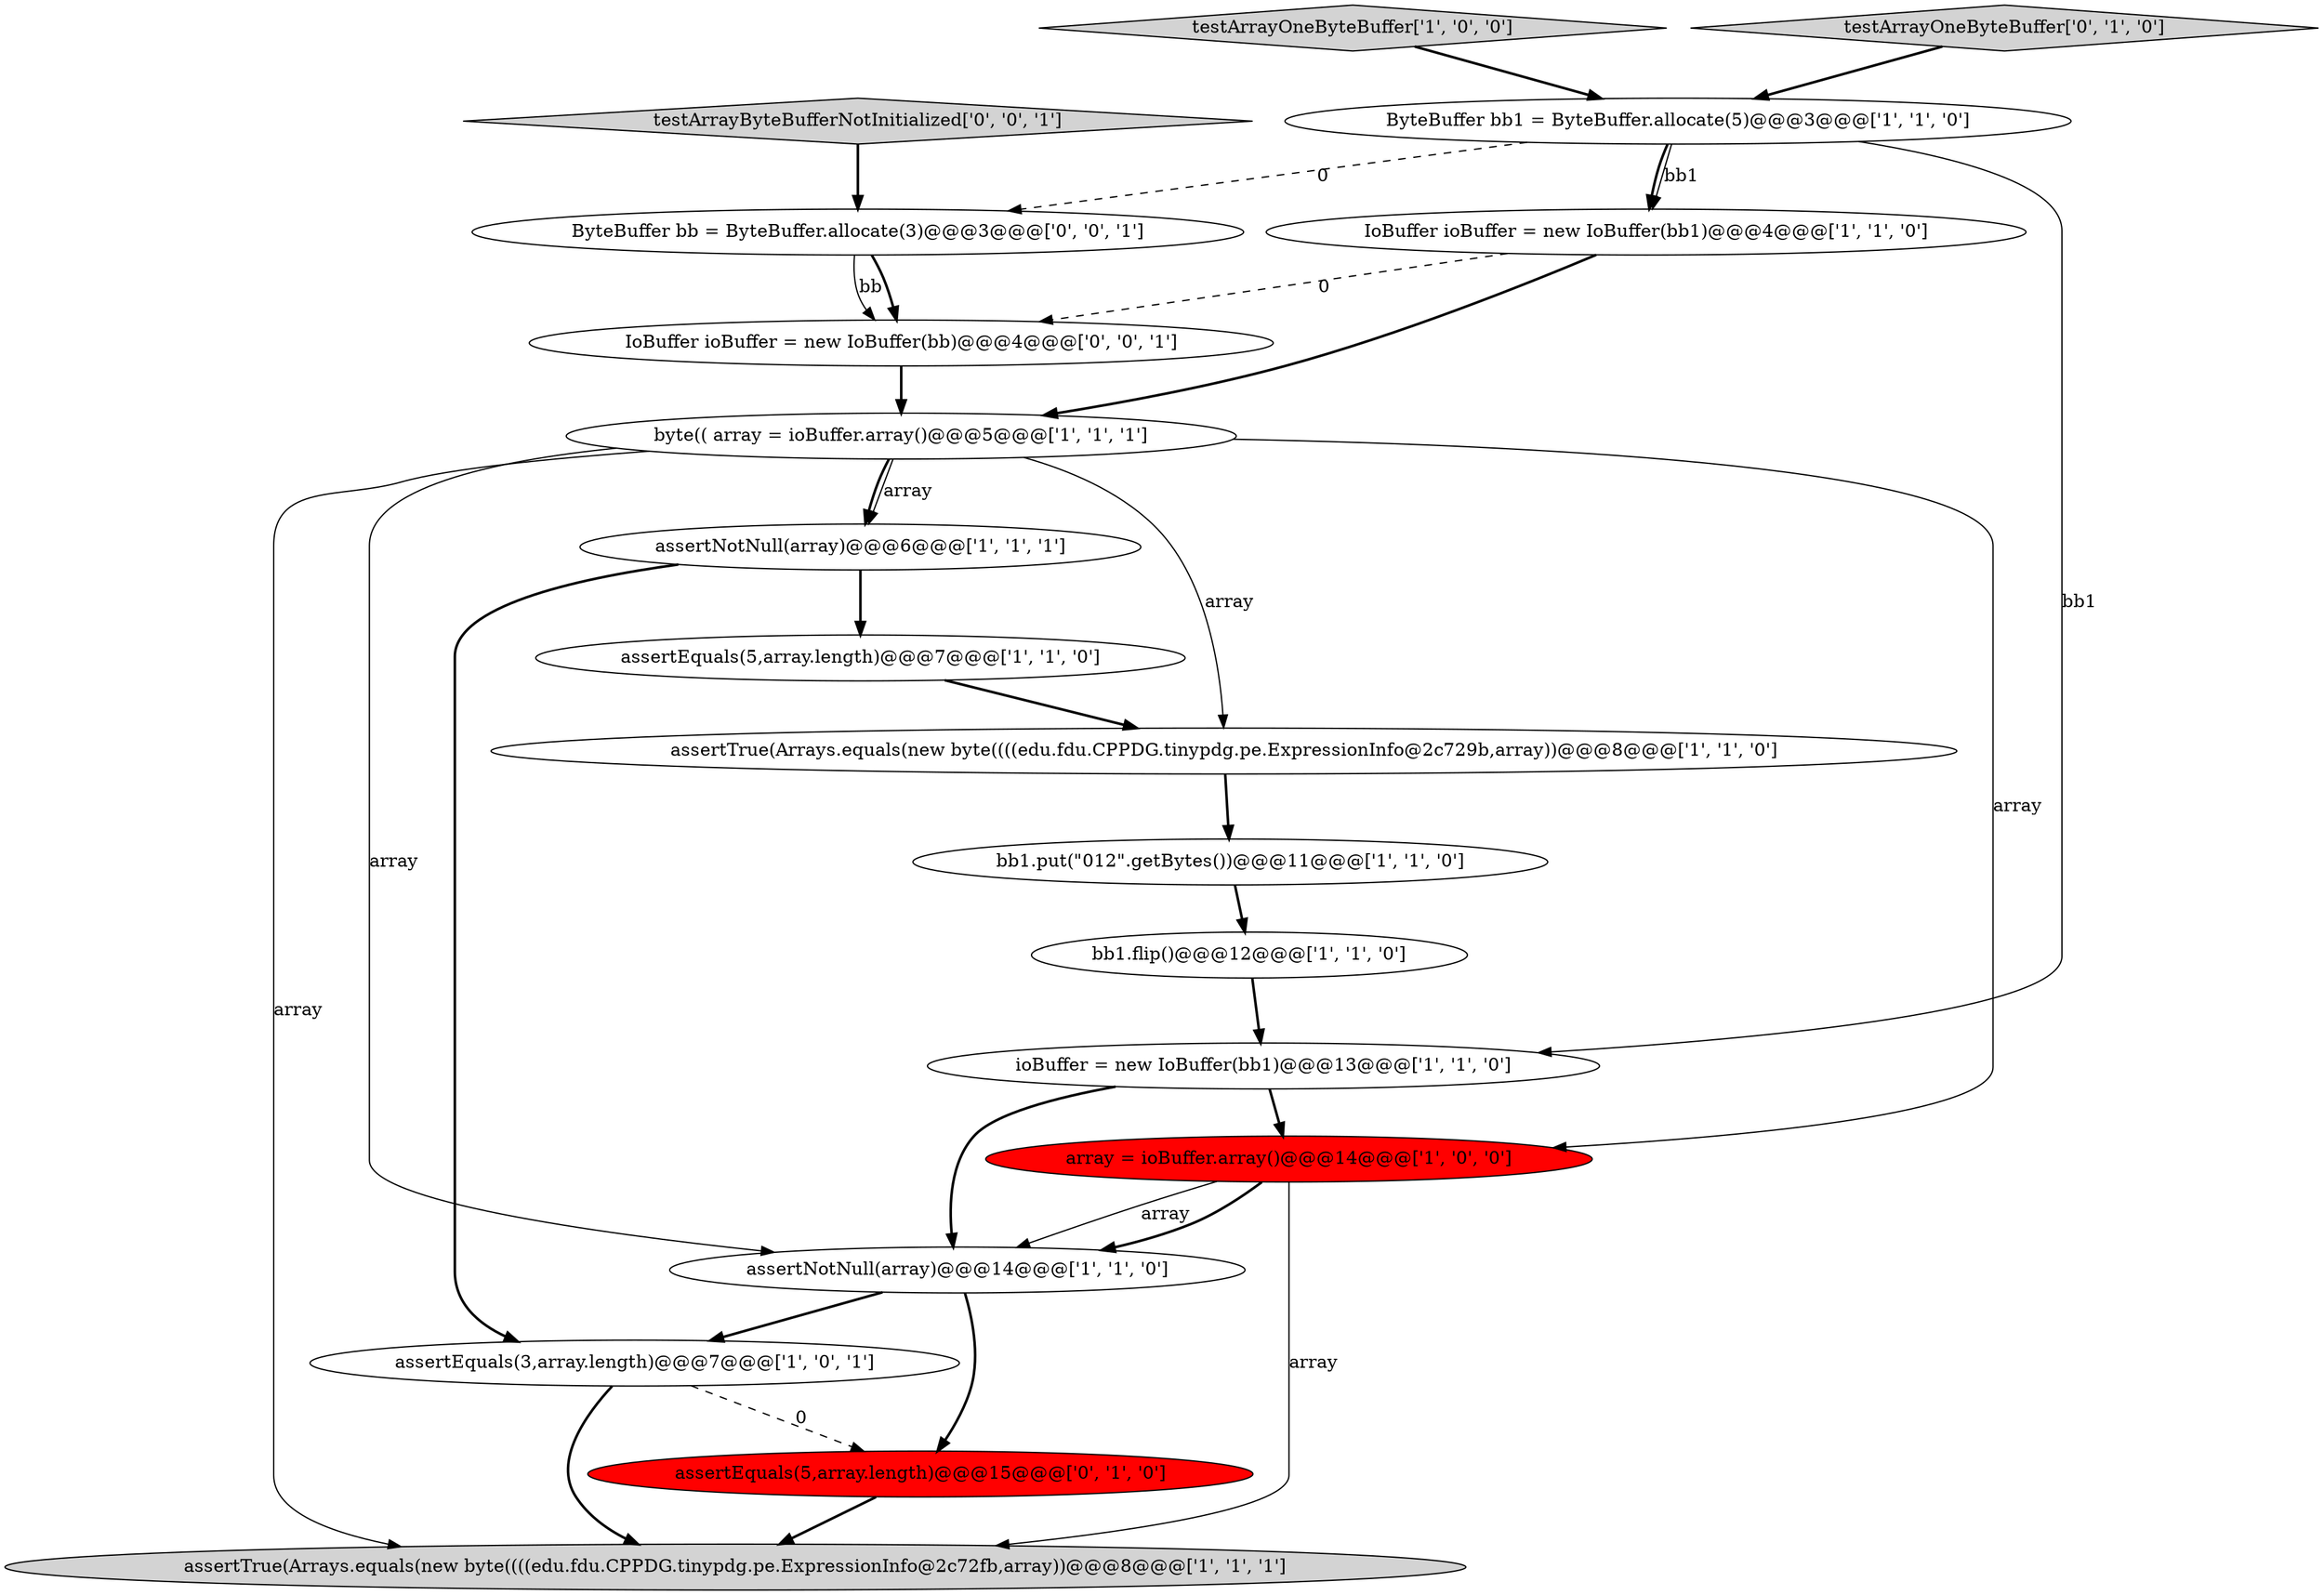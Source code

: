 digraph {
4 [style = filled, label = "array = ioBuffer.array()@@@14@@@['1', '0', '0']", fillcolor = red, shape = ellipse image = "AAA1AAABBB1BBB"];
16 [style = filled, label = "testArrayByteBufferNotInitialized['0', '0', '1']", fillcolor = lightgray, shape = diamond image = "AAA0AAABBB3BBB"];
17 [style = filled, label = "IoBuffer ioBuffer = new IoBuffer(bb)@@@4@@@['0', '0', '1']", fillcolor = white, shape = ellipse image = "AAA0AAABBB3BBB"];
11 [style = filled, label = "assertTrue(Arrays.equals(new byte((((edu.fdu.CPPDG.tinypdg.pe.ExpressionInfo@2c72fb,array))@@@8@@@['1', '1', '1']", fillcolor = lightgray, shape = ellipse image = "AAA0AAABBB1BBB"];
13 [style = filled, label = "assertTrue(Arrays.equals(new byte((((edu.fdu.CPPDG.tinypdg.pe.ExpressionInfo@2c729b,array))@@@8@@@['1', '1', '0']", fillcolor = white, shape = ellipse image = "AAA0AAABBB1BBB"];
9 [style = filled, label = "bb1.flip()@@@12@@@['1', '1', '0']", fillcolor = white, shape = ellipse image = "AAA0AAABBB1BBB"];
0 [style = filled, label = "assertEquals(3,array.length)@@@7@@@['1', '0', '1']", fillcolor = white, shape = ellipse image = "AAA0AAABBB1BBB"];
2 [style = filled, label = "ioBuffer = new IoBuffer(bb1)@@@13@@@['1', '1', '0']", fillcolor = white, shape = ellipse image = "AAA0AAABBB1BBB"];
7 [style = filled, label = "assertEquals(5,array.length)@@@7@@@['1', '1', '0']", fillcolor = white, shape = ellipse image = "AAA0AAABBB1BBB"];
18 [style = filled, label = "ByteBuffer bb = ByteBuffer.allocate(3)@@@3@@@['0', '0', '1']", fillcolor = white, shape = ellipse image = "AAA0AAABBB3BBB"];
6 [style = filled, label = "IoBuffer ioBuffer = new IoBuffer(bb1)@@@4@@@['1', '1', '0']", fillcolor = white, shape = ellipse image = "AAA0AAABBB1BBB"];
14 [style = filled, label = "assertEquals(5,array.length)@@@15@@@['0', '1', '0']", fillcolor = red, shape = ellipse image = "AAA1AAABBB2BBB"];
3 [style = filled, label = "testArrayOneByteBuffer['1', '0', '0']", fillcolor = lightgray, shape = diamond image = "AAA0AAABBB1BBB"];
12 [style = filled, label = "assertNotNull(array)@@@6@@@['1', '1', '1']", fillcolor = white, shape = ellipse image = "AAA0AAABBB1BBB"];
8 [style = filled, label = "assertNotNull(array)@@@14@@@['1', '1', '0']", fillcolor = white, shape = ellipse image = "AAA0AAABBB1BBB"];
10 [style = filled, label = "byte(( array = ioBuffer.array()@@@5@@@['1', '1', '1']", fillcolor = white, shape = ellipse image = "AAA0AAABBB1BBB"];
1 [style = filled, label = "bb1.put(\"012\".getBytes())@@@11@@@['1', '1', '0']", fillcolor = white, shape = ellipse image = "AAA0AAABBB1BBB"];
15 [style = filled, label = "testArrayOneByteBuffer['0', '1', '0']", fillcolor = lightgray, shape = diamond image = "AAA0AAABBB2BBB"];
5 [style = filled, label = "ByteBuffer bb1 = ByteBuffer.allocate(5)@@@3@@@['1', '1', '0']", fillcolor = white, shape = ellipse image = "AAA0AAABBB1BBB"];
7->13 [style = bold, label=""];
17->10 [style = bold, label=""];
16->18 [style = bold, label=""];
10->13 [style = solid, label="array"];
9->2 [style = bold, label=""];
5->2 [style = solid, label="bb1"];
18->17 [style = solid, label="bb"];
8->14 [style = bold, label=""];
0->11 [style = bold, label=""];
18->17 [style = bold, label=""];
4->8 [style = solid, label="array"];
6->17 [style = dashed, label="0"];
4->11 [style = solid, label="array"];
5->18 [style = dashed, label="0"];
10->8 [style = solid, label="array"];
2->4 [style = bold, label=""];
12->0 [style = bold, label=""];
12->7 [style = bold, label=""];
13->1 [style = bold, label=""];
1->9 [style = bold, label=""];
15->5 [style = bold, label=""];
10->12 [style = solid, label="array"];
8->0 [style = bold, label=""];
0->14 [style = dashed, label="0"];
3->5 [style = bold, label=""];
5->6 [style = bold, label=""];
5->6 [style = solid, label="bb1"];
10->12 [style = bold, label=""];
6->10 [style = bold, label=""];
4->8 [style = bold, label=""];
10->4 [style = solid, label="array"];
14->11 [style = bold, label=""];
2->8 [style = bold, label=""];
10->11 [style = solid, label="array"];
}
